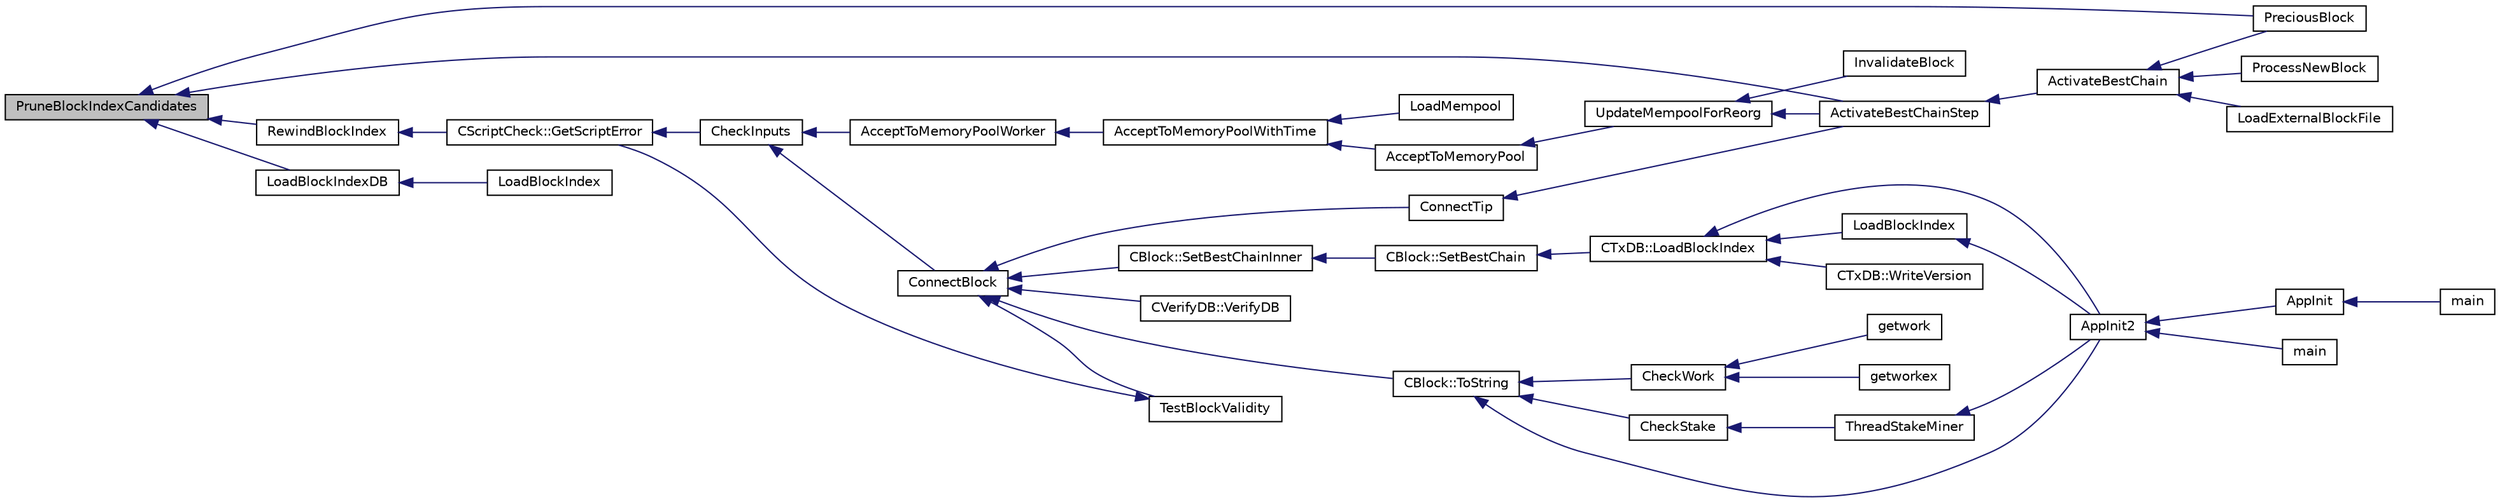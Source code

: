 digraph "PruneBlockIndexCandidates"
{
  edge [fontname="Helvetica",fontsize="10",labelfontname="Helvetica",labelfontsize="10"];
  node [fontname="Helvetica",fontsize="10",shape=record];
  rankdir="LR";
  Node5259 [label="PruneBlockIndexCandidates",height=0.2,width=0.4,color="black", fillcolor="grey75", style="filled", fontcolor="black"];
  Node5259 -> Node5260 [dir="back",color="midnightblue",fontsize="10",style="solid",fontname="Helvetica"];
  Node5260 [label="ActivateBestChainStep",height=0.2,width=0.4,color="black", fillcolor="white", style="filled",URL="$dd/d7d/validation_8cpp.html#a4e2b817360d39dc766271f51fc146c96",tooltip="Try to make some progress towards making pindexMostWork the active block. "];
  Node5260 -> Node5261 [dir="back",color="midnightblue",fontsize="10",style="solid",fontname="Helvetica"];
  Node5261 [label="ActivateBestChain",height=0.2,width=0.4,color="black", fillcolor="white", style="filled",URL="$db/d38/validation_8h.html#a81d9ced51eb72d4df66abddb00318b64",tooltip="Find the best known block, and make it the tip of the block chain. "];
  Node5261 -> Node5262 [dir="back",color="midnightblue",fontsize="10",style="solid",fontname="Helvetica"];
  Node5262 [label="PreciousBlock",height=0.2,width=0.4,color="black", fillcolor="white", style="filled",URL="$db/d38/validation_8h.html#a04e493dc156338a1b2f457f7a7feaaa9",tooltip="Mark a block as precious and reorganize. "];
  Node5261 -> Node5263 [dir="back",color="midnightblue",fontsize="10",style="solid",fontname="Helvetica"];
  Node5263 [label="ProcessNewBlock",height=0.2,width=0.4,color="black", fillcolor="white", style="filled",URL="$db/d38/validation_8h.html#a290fce59049c0951b8eb73f0129bf6f0",tooltip="Process an incoming block. "];
  Node5261 -> Node5264 [dir="back",color="midnightblue",fontsize="10",style="solid",fontname="Helvetica"];
  Node5264 [label="LoadExternalBlockFile",height=0.2,width=0.4,color="black", fillcolor="white", style="filled",URL="$db/d38/validation_8h.html#a2233339a13d09038cf2e46f4d0144be4",tooltip="Import blocks from an external file. "];
  Node5259 -> Node5262 [dir="back",color="midnightblue",fontsize="10",style="solid",fontname="Helvetica"];
  Node5259 -> Node5265 [dir="back",color="midnightblue",fontsize="10",style="solid",fontname="Helvetica"];
  Node5265 [label="LoadBlockIndexDB",height=0.2,width=0.4,color="black", fillcolor="white", style="filled",URL="$dd/d7d/validation_8cpp.html#adc87847be035fb67de8bf116d24ab957"];
  Node5265 -> Node5266 [dir="back",color="midnightblue",fontsize="10",style="solid",fontname="Helvetica"];
  Node5266 [label="LoadBlockIndex",height=0.2,width=0.4,color="black", fillcolor="white", style="filled",URL="$db/d38/validation_8h.html#ac199fda2eb2ecbe7dfa224eb2a0af8e1",tooltip="Load the block tree and coins database from disk. "];
  Node5259 -> Node5267 [dir="back",color="midnightblue",fontsize="10",style="solid",fontname="Helvetica"];
  Node5267 [label="RewindBlockIndex",height=0.2,width=0.4,color="black", fillcolor="white", style="filled",URL="$db/d38/validation_8h.html#a2e51de180124822c526ac8f82777fa32",tooltip="When there are blocks in the active chain with missing data, rewind the chainstate and remove them fr..."];
  Node5267 -> Node5268 [dir="back",color="midnightblue",fontsize="10",style="solid",fontname="Helvetica"];
  Node5268 [label="CScriptCheck::GetScriptError",height=0.2,width=0.4,color="black", fillcolor="white", style="filled",URL="$df/d12/class_c_script_check.html#a1340496c37e521c253606b5957173afd"];
  Node5268 -> Node5269 [dir="back",color="midnightblue",fontsize="10",style="solid",fontname="Helvetica"];
  Node5269 [label="CheckInputs",height=0.2,width=0.4,color="black", fillcolor="white", style="filled",URL="$dd/d7d/validation_8cpp.html#a48897c72856156ef5606fc27fe1954f3",tooltip="Check whether all inputs of this transaction are valid (no double spends, scripts & sigs..."];
  Node5269 -> Node5270 [dir="back",color="midnightblue",fontsize="10",style="solid",fontname="Helvetica"];
  Node5270 [label="AcceptToMemoryPoolWorker",height=0.2,width=0.4,color="black", fillcolor="white", style="filled",URL="$dd/d7d/validation_8cpp.html#a274b0623037c72315662a07ecf760176"];
  Node5270 -> Node5271 [dir="back",color="midnightblue",fontsize="10",style="solid",fontname="Helvetica"];
  Node5271 [label="AcceptToMemoryPoolWithTime",height=0.2,width=0.4,color="black", fillcolor="white", style="filled",URL="$dd/d7d/validation_8cpp.html#a7e5d2eb678cdda338b2dc803a2d4999f",tooltip="(try to) add transaction to memory pool with a specified acceptance time "];
  Node5271 -> Node5272 [dir="back",color="midnightblue",fontsize="10",style="solid",fontname="Helvetica"];
  Node5272 [label="AcceptToMemoryPool",height=0.2,width=0.4,color="black", fillcolor="white", style="filled",URL="$db/d38/validation_8h.html#a25cdf856fb2107e0e96fd6bf4c0619cb",tooltip="(try to) add transaction to memory pool plTxnReplaced will be appended to with all transactions repla..."];
  Node5272 -> Node5273 [dir="back",color="midnightblue",fontsize="10",style="solid",fontname="Helvetica"];
  Node5273 [label="UpdateMempoolForReorg",height=0.2,width=0.4,color="black", fillcolor="white", style="filled",URL="$dd/d7d/validation_8cpp.html#aaa1204b724d7b62f09ef22df4c6a592d"];
  Node5273 -> Node5260 [dir="back",color="midnightblue",fontsize="10",style="solid",fontname="Helvetica"];
  Node5273 -> Node5274 [dir="back",color="midnightblue",fontsize="10",style="solid",fontname="Helvetica"];
  Node5274 [label="InvalidateBlock",height=0.2,width=0.4,color="black", fillcolor="white", style="filled",URL="$db/d38/validation_8h.html#adf70cddb5b3b3218a7f22da08dc4a456",tooltip="Mark a block as invalid. "];
  Node5271 -> Node5275 [dir="back",color="midnightblue",fontsize="10",style="solid",fontname="Helvetica"];
  Node5275 [label="LoadMempool",height=0.2,width=0.4,color="black", fillcolor="white", style="filled",URL="$db/d38/validation_8h.html#adea951730b49ef41e5390df5be8d3f1b",tooltip="Load the mempool from disk. "];
  Node5269 -> Node5276 [dir="back",color="midnightblue",fontsize="10",style="solid",fontname="Helvetica"];
  Node5276 [label="ConnectBlock",height=0.2,width=0.4,color="black", fillcolor="white", style="filled",URL="$dd/d7d/validation_8cpp.html#afafbb35ee38b98e832fcb8b159942055",tooltip="Apply the effects of this block (with given index) on the UTXO set represented by coins..."];
  Node5276 -> Node5277 [dir="back",color="midnightblue",fontsize="10",style="solid",fontname="Helvetica"];
  Node5277 [label="CBlock::SetBestChainInner",height=0.2,width=0.4,color="black", fillcolor="white", style="filled",URL="$d3/d51/class_c_block.html#a82c90ccbecf89a38ff56d8429514e2c2"];
  Node5277 -> Node5278 [dir="back",color="midnightblue",fontsize="10",style="solid",fontname="Helvetica"];
  Node5278 [label="CBlock::SetBestChain",height=0.2,width=0.4,color="black", fillcolor="white", style="filled",URL="$d3/d51/class_c_block.html#a6e308b2d75d1cfc4a75eda36feb60ca1"];
  Node5278 -> Node5279 [dir="back",color="midnightblue",fontsize="10",style="solid",fontname="Helvetica"];
  Node5279 [label="CTxDB::LoadBlockIndex",height=0.2,width=0.4,color="black", fillcolor="white", style="filled",URL="$d9/d8d/class_c_tx_d_b.html#abcb9df0821d996f811f6604b452a26a0"];
  Node5279 -> Node5280 [dir="back",color="midnightblue",fontsize="10",style="solid",fontname="Helvetica"];
  Node5280 [label="AppInit2",height=0.2,width=0.4,color="black", fillcolor="white", style="filled",URL="$d8/dc0/init_8h.html#a1a4c1bfbf6ba1db77e988b89b9cadfd3",tooltip="Initialize ion. "];
  Node5280 -> Node5281 [dir="back",color="midnightblue",fontsize="10",style="solid",fontname="Helvetica"];
  Node5281 [label="AppInit",height=0.2,width=0.4,color="black", fillcolor="white", style="filled",URL="$d4/d35/iond_8cpp.html#ac59316b767e6984e1285f0531275286b"];
  Node5281 -> Node5282 [dir="back",color="midnightblue",fontsize="10",style="solid",fontname="Helvetica"];
  Node5282 [label="main",height=0.2,width=0.4,color="black", fillcolor="white", style="filled",URL="$d4/d35/iond_8cpp.html#a0ddf1224851353fc92bfbff6f499fa97"];
  Node5280 -> Node5283 [dir="back",color="midnightblue",fontsize="10",style="solid",fontname="Helvetica"];
  Node5283 [label="main",height=0.2,width=0.4,color="black", fillcolor="white", style="filled",URL="$d5/d2d/ion_8cpp.html#a0ddf1224851353fc92bfbff6f499fa97"];
  Node5279 -> Node5284 [dir="back",color="midnightblue",fontsize="10",style="solid",fontname="Helvetica"];
  Node5284 [label="LoadBlockIndex",height=0.2,width=0.4,color="black", fillcolor="white", style="filled",URL="$d4/dbf/main_8h.html#a367f303d34b8a5501ac4d77bebab578c"];
  Node5284 -> Node5280 [dir="back",color="midnightblue",fontsize="10",style="solid",fontname="Helvetica"];
  Node5279 -> Node5285 [dir="back",color="midnightblue",fontsize="10",style="solid",fontname="Helvetica"];
  Node5285 [label="CTxDB::WriteVersion",height=0.2,width=0.4,color="black", fillcolor="white", style="filled",URL="$d9/d8d/class_c_tx_d_b.html#aa30dbf235b1c229896097e1eb1ea9520"];
  Node5276 -> Node5286 [dir="back",color="midnightblue",fontsize="10",style="solid",fontname="Helvetica"];
  Node5286 [label="CBlock::ToString",height=0.2,width=0.4,color="black", fillcolor="white", style="filled",URL="$d3/d51/class_c_block.html#a0e8a98f10831c00ae76b3a831c4804e5"];
  Node5286 -> Node5280 [dir="back",color="midnightblue",fontsize="10",style="solid",fontname="Helvetica"];
  Node5286 -> Node5287 [dir="back",color="midnightblue",fontsize="10",style="solid",fontname="Helvetica"];
  Node5287 [label="CheckWork",height=0.2,width=0.4,color="black", fillcolor="white", style="filled",URL="$de/d13/miner_8h.html#aadd8a05aa6d8fae1c0f4daa5e971a12a",tooltip="Check mined proof-of-work block. "];
  Node5287 -> Node5288 [dir="back",color="midnightblue",fontsize="10",style="solid",fontname="Helvetica"];
  Node5288 [label="getworkex",height=0.2,width=0.4,color="black", fillcolor="white", style="filled",URL="$d4/ddd/rpcmining_8cpp.html#aa40f86dc468a3f2ef4a3bba99e20a069"];
  Node5287 -> Node5289 [dir="back",color="midnightblue",fontsize="10",style="solid",fontname="Helvetica"];
  Node5289 [label="getwork",height=0.2,width=0.4,color="black", fillcolor="white", style="filled",URL="$d4/ddd/rpcmining_8cpp.html#a356be62c93d38267a7da9e1cb644d547"];
  Node5286 -> Node5290 [dir="back",color="midnightblue",fontsize="10",style="solid",fontname="Helvetica"];
  Node5290 [label="CheckStake",height=0.2,width=0.4,color="black", fillcolor="white", style="filled",URL="$de/d13/miner_8h.html#a68be4bcfa03b86095641eac5ca996fed",tooltip="Check mined proof-of-stake block. "];
  Node5290 -> Node5291 [dir="back",color="midnightblue",fontsize="10",style="solid",fontname="Helvetica"];
  Node5291 [label="ThreadStakeMiner",height=0.2,width=0.4,color="black", fillcolor="white", style="filled",URL="$d6/de3/miner_8cpp.html#a31faece5ef0e403969b3d3debd79b352"];
  Node5291 -> Node5280 [dir="back",color="midnightblue",fontsize="10",style="solid",fontname="Helvetica"];
  Node5276 -> Node5292 [dir="back",color="midnightblue",fontsize="10",style="solid",fontname="Helvetica"];
  Node5292 [label="ConnectTip",height=0.2,width=0.4,color="black", fillcolor="white", style="filled",URL="$dd/d7d/validation_8cpp.html#a6aed3630ddc1f0822daf257250d4799a",tooltip="Connect a new block to chainActive. "];
  Node5292 -> Node5260 [dir="back",color="midnightblue",fontsize="10",style="solid",fontname="Helvetica"];
  Node5276 -> Node5293 [dir="back",color="midnightblue",fontsize="10",style="solid",fontname="Helvetica"];
  Node5293 [label="TestBlockValidity",height=0.2,width=0.4,color="black", fillcolor="white", style="filled",URL="$db/d38/validation_8h.html#a12c39e969c9077605ae8a91730fb78d3",tooltip="Check a block is completely valid from start to finish (only works on top of our current best block..."];
  Node5293 -> Node5268 [dir="back",color="midnightblue",fontsize="10",style="solid",fontname="Helvetica"];
  Node5276 -> Node5294 [dir="back",color="midnightblue",fontsize="10",style="solid",fontname="Helvetica"];
  Node5294 [label="CVerifyDB::VerifyDB",height=0.2,width=0.4,color="black", fillcolor="white", style="filled",URL="$d7/da0/class_c_verify_d_b.html#af12e07230f20d23cf01d417d0e785c49"];
}

